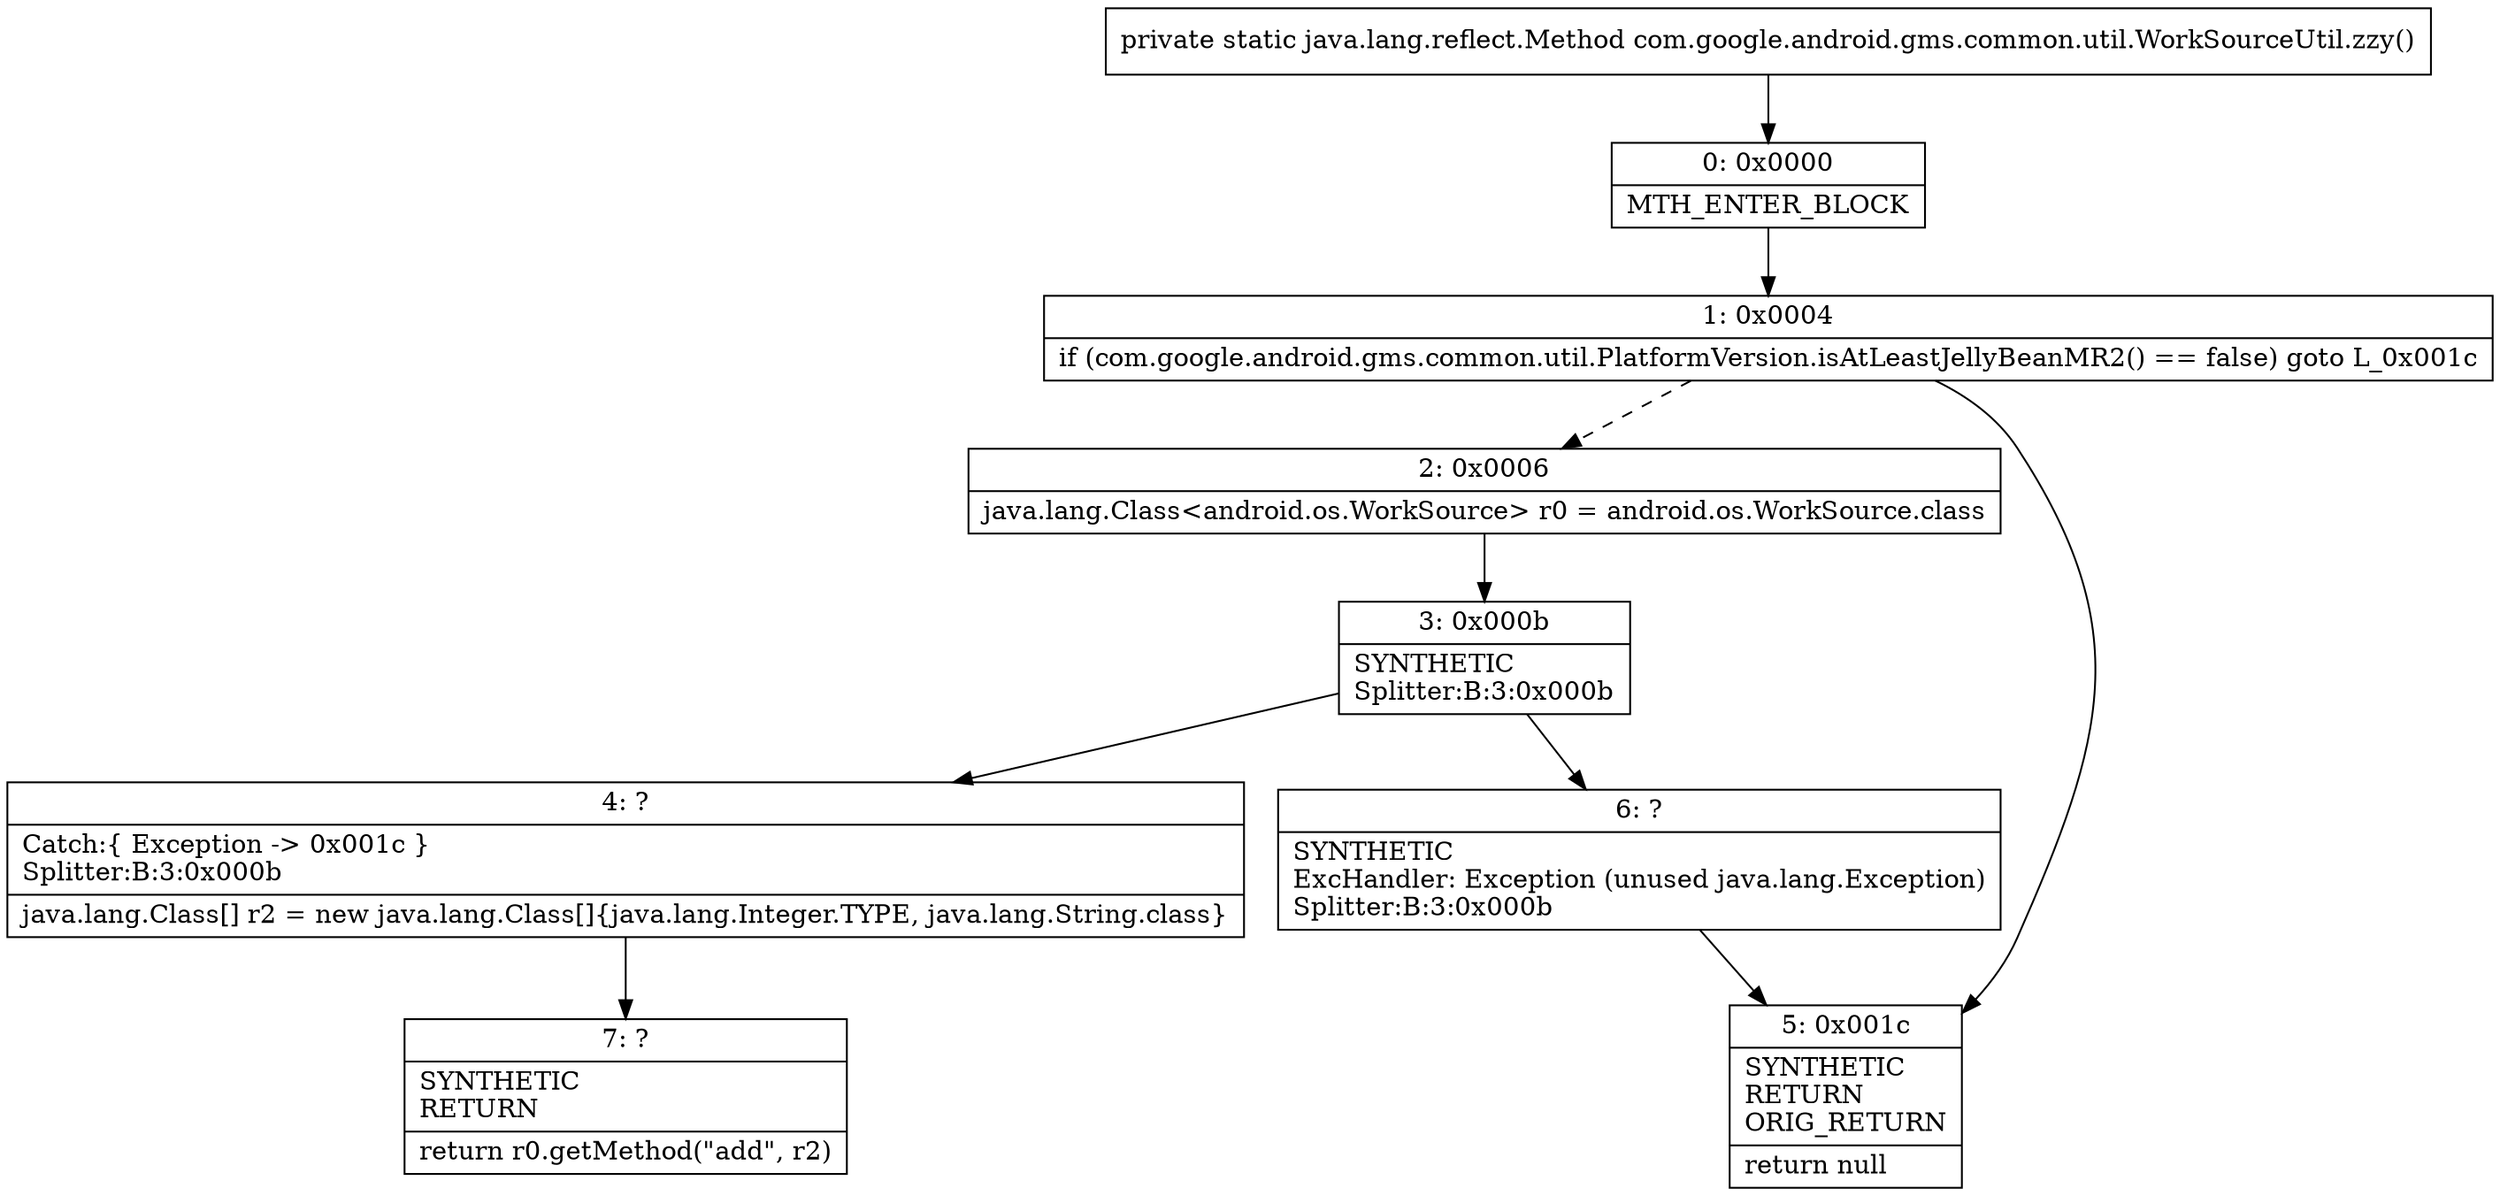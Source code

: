 digraph "CFG forcom.google.android.gms.common.util.WorkSourceUtil.zzy()Ljava\/lang\/reflect\/Method;" {
Node_0 [shape=record,label="{0\:\ 0x0000|MTH_ENTER_BLOCK\l}"];
Node_1 [shape=record,label="{1\:\ 0x0004|if (com.google.android.gms.common.util.PlatformVersion.isAtLeastJellyBeanMR2() == false) goto L_0x001c\l}"];
Node_2 [shape=record,label="{2\:\ 0x0006|java.lang.Class\<android.os.WorkSource\> r0 = android.os.WorkSource.class\l}"];
Node_3 [shape=record,label="{3\:\ 0x000b|SYNTHETIC\lSplitter:B:3:0x000b\l}"];
Node_4 [shape=record,label="{4\:\ ?|Catch:\{ Exception \-\> 0x001c \}\lSplitter:B:3:0x000b\l|java.lang.Class[] r2 = new java.lang.Class[]\{java.lang.Integer.TYPE, java.lang.String.class\}\l}"];
Node_5 [shape=record,label="{5\:\ 0x001c|SYNTHETIC\lRETURN\lORIG_RETURN\l|return null\l}"];
Node_6 [shape=record,label="{6\:\ ?|SYNTHETIC\lExcHandler: Exception (unused java.lang.Exception)\lSplitter:B:3:0x000b\l}"];
Node_7 [shape=record,label="{7\:\ ?|SYNTHETIC\lRETURN\l|return r0.getMethod(\"add\", r2)\l}"];
MethodNode[shape=record,label="{private static java.lang.reflect.Method com.google.android.gms.common.util.WorkSourceUtil.zzy() }"];
MethodNode -> Node_0;
Node_0 -> Node_1;
Node_1 -> Node_2[style=dashed];
Node_1 -> Node_5;
Node_2 -> Node_3;
Node_3 -> Node_4;
Node_3 -> Node_6;
Node_4 -> Node_7;
Node_6 -> Node_5;
}

